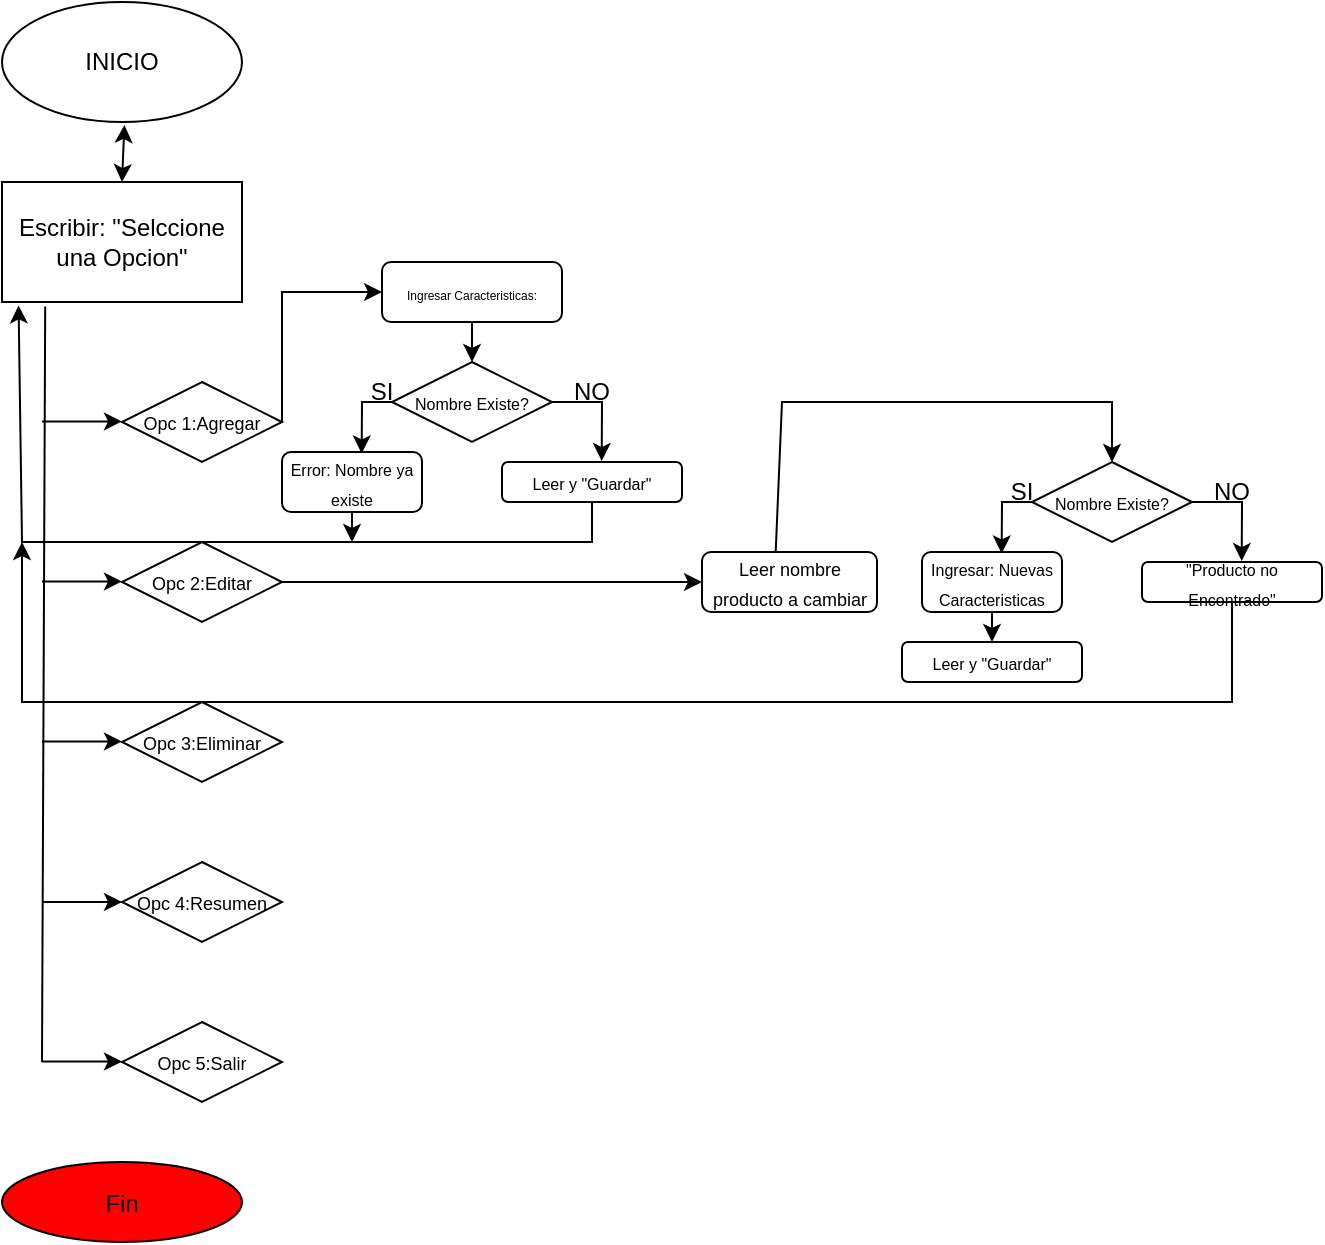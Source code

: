 <mxfile version="24.9.0">
  <diagram name="Página-1" id="0ekzHU6izNQ0DcV8A5S5">
    <mxGraphModel dx="819" dy="432" grid="1" gridSize="10" guides="1" tooltips="1" connect="1" arrows="1" fold="1" page="1" pageScale="1" pageWidth="827" pageHeight="1169" math="0" shadow="0">
      <root>
        <mxCell id="0" />
        <mxCell id="1" parent="0" />
        <mxCell id="WuoT_bfYGDwhzo_1uAU9-14" value="" style="endArrow=classic;startArrow=classic;html=1;rounded=0;entryX=0.51;entryY=1.024;entryDx=0;entryDy=0;exitX=0.5;exitY=0;exitDx=0;exitDy=0;entryPerimeter=0;" edge="1" parent="1" source="WuoT_bfYGDwhzo_1uAU9-16" target="WuoT_bfYGDwhzo_1uAU9-15">
          <mxGeometry width="50" height="50" relative="1" as="geometry">
            <mxPoint x="159.64" y="127.48" as="sourcePoint" />
            <mxPoint x="160.36" y="90" as="targetPoint" />
          </mxGeometry>
        </mxCell>
        <mxCell id="WuoT_bfYGDwhzo_1uAU9-15" value="INICIO" style="ellipse;whiteSpace=wrap;html=1;" vertex="1" parent="1">
          <mxGeometry x="20" y="10" width="120" height="60" as="geometry" />
        </mxCell>
        <mxCell id="WuoT_bfYGDwhzo_1uAU9-16" value="Escribir: &quot;Selccione&lt;div&gt;una Opcion&quot;&lt;/div&gt;" style="rounded=0;whiteSpace=wrap;html=1;" vertex="1" parent="1">
          <mxGeometry x="20" y="100" width="120" height="60" as="geometry" />
        </mxCell>
        <mxCell id="WuoT_bfYGDwhzo_1uAU9-17" value="&lt;font style=&quot;font-size: 9px;&quot;&gt;Opc 1:Agregar&lt;/font&gt;" style="rhombus;whiteSpace=wrap;html=1;" vertex="1" parent="1">
          <mxGeometry x="80" y="200" width="80" height="40" as="geometry" />
        </mxCell>
        <mxCell id="WuoT_bfYGDwhzo_1uAU9-18" value="&lt;span style=&quot;font-size: 9px;&quot;&gt;Opc 2:Editar&lt;/span&gt;" style="rhombus;whiteSpace=wrap;html=1;" vertex="1" parent="1">
          <mxGeometry x="80" y="280" width="80" height="40" as="geometry" />
        </mxCell>
        <mxCell id="WuoT_bfYGDwhzo_1uAU9-19" value="&lt;span style=&quot;font-size: 9px;&quot;&gt;Opc 3:Eliminar&lt;/span&gt;" style="rhombus;whiteSpace=wrap;html=1;" vertex="1" parent="1">
          <mxGeometry x="80" y="360" width="80" height="40" as="geometry" />
        </mxCell>
        <mxCell id="WuoT_bfYGDwhzo_1uAU9-20" value="&lt;span style=&quot;font-size: 9px;&quot;&gt;Opc 4:Resumen&lt;/span&gt;" style="rhombus;whiteSpace=wrap;html=1;" vertex="1" parent="1">
          <mxGeometry x="80" y="440" width="80" height="40" as="geometry" />
        </mxCell>
        <mxCell id="WuoT_bfYGDwhzo_1uAU9-24" value="" style="endArrow=none;html=1;rounded=0;entryX=0.18;entryY=1.038;entryDx=0;entryDy=0;entryPerimeter=0;" edge="1" parent="1" target="WuoT_bfYGDwhzo_1uAU9-16">
          <mxGeometry width="50" height="50" relative="1" as="geometry">
            <mxPoint x="40" y="540" as="sourcePoint" />
            <mxPoint x="60" y="210" as="targetPoint" />
          </mxGeometry>
        </mxCell>
        <mxCell id="WuoT_bfYGDwhzo_1uAU9-25" value="" style="endArrow=classic;html=1;rounded=0;entryX=0;entryY=0.5;entryDx=0;entryDy=0;" edge="1" parent="1" target="WuoT_bfYGDwhzo_1uAU9-20">
          <mxGeometry width="50" height="50" relative="1" as="geometry">
            <mxPoint x="40" y="460" as="sourcePoint" />
            <mxPoint x="90" y="420" as="targetPoint" />
          </mxGeometry>
        </mxCell>
        <mxCell id="WuoT_bfYGDwhzo_1uAU9-26" value="" style="endArrow=classic;html=1;rounded=0;entryX=0;entryY=0.5;entryDx=0;entryDy=0;" edge="1" parent="1">
          <mxGeometry width="50" height="50" relative="1" as="geometry">
            <mxPoint x="40" y="379.71" as="sourcePoint" />
            <mxPoint x="80" y="379.71" as="targetPoint" />
          </mxGeometry>
        </mxCell>
        <mxCell id="WuoT_bfYGDwhzo_1uAU9-27" value="" style="endArrow=classic;html=1;rounded=0;entryX=0;entryY=0.5;entryDx=0;entryDy=0;" edge="1" parent="1">
          <mxGeometry width="50" height="50" relative="1" as="geometry">
            <mxPoint x="40" y="299.71" as="sourcePoint" />
            <mxPoint x="80" y="299.71" as="targetPoint" />
          </mxGeometry>
        </mxCell>
        <mxCell id="WuoT_bfYGDwhzo_1uAU9-28" value="" style="endArrow=classic;html=1;rounded=0;entryX=0;entryY=0.5;entryDx=0;entryDy=0;" edge="1" parent="1">
          <mxGeometry width="50" height="50" relative="1" as="geometry">
            <mxPoint x="40" y="219.71" as="sourcePoint" />
            <mxPoint x="80" y="219.71" as="targetPoint" />
          </mxGeometry>
        </mxCell>
        <mxCell id="WuoT_bfYGDwhzo_1uAU9-36" value="Fin" style="ellipse;fillColor=red;strokeColor=black" vertex="1" parent="1">
          <mxGeometry x="20" y="590" width="120" height="40" as="geometry" />
        </mxCell>
        <mxCell id="WuoT_bfYGDwhzo_1uAU9-43" value="&lt;span style=&quot;font-size: 9px;&quot;&gt;Opc 5:Salir&lt;/span&gt;" style="rhombus;whiteSpace=wrap;html=1;" vertex="1" parent="1">
          <mxGeometry x="80" y="520" width="80" height="40" as="geometry" />
        </mxCell>
        <mxCell id="WuoT_bfYGDwhzo_1uAU9-44" value="" style="endArrow=classic;html=1;rounded=0;entryX=0;entryY=0.5;entryDx=0;entryDy=0;" edge="1" parent="1">
          <mxGeometry width="50" height="50" relative="1" as="geometry">
            <mxPoint x="40" y="539.76" as="sourcePoint" />
            <mxPoint x="80" y="539.76" as="targetPoint" />
          </mxGeometry>
        </mxCell>
        <mxCell id="WuoT_bfYGDwhzo_1uAU9-45" value="&lt;span style=&quot;font-size: 6px;&quot;&gt;Ingresar Caracteristicas:&lt;/span&gt;" style="rounded=1;whiteSpace=wrap;html=1;" vertex="1" parent="1">
          <mxGeometry x="210" y="140" width="90" height="30" as="geometry" />
        </mxCell>
        <mxCell id="WuoT_bfYGDwhzo_1uAU9-46" value="" style="endArrow=classic;html=1;rounded=0;exitX=1;exitY=0.5;exitDx=0;exitDy=0;entryX=0;entryY=0.5;entryDx=0;entryDy=0;" edge="1" parent="1" source="WuoT_bfYGDwhzo_1uAU9-17" target="WuoT_bfYGDwhzo_1uAU9-45">
          <mxGeometry width="50" height="50" relative="1" as="geometry">
            <mxPoint x="230" y="220" as="sourcePoint" />
            <mxPoint x="280" y="170" as="targetPoint" />
            <Array as="points">
              <mxPoint x="160" y="155" />
            </Array>
          </mxGeometry>
        </mxCell>
        <mxCell id="WuoT_bfYGDwhzo_1uAU9-47" value="&lt;font style=&quot;font-size: 8px;&quot;&gt;Leer y &quot;Guardar&quot;&lt;/font&gt;" style="rounded=1;whiteSpace=wrap;html=1;" vertex="1" parent="1">
          <mxGeometry x="270" y="240" width="90" height="20" as="geometry" />
        </mxCell>
        <mxCell id="WuoT_bfYGDwhzo_1uAU9-48" value="" style="endArrow=classic;html=1;rounded=0;exitX=0.5;exitY=1;exitDx=0;exitDy=0;entryX=0.5;entryY=0;entryDx=0;entryDy=0;" edge="1" parent="1" source="WuoT_bfYGDwhzo_1uAU9-45" target="WuoT_bfYGDwhzo_1uAU9-49">
          <mxGeometry width="50" height="50" relative="1" as="geometry">
            <mxPoint x="215" y="200" as="sourcePoint" />
            <mxPoint x="315" y="190" as="targetPoint" />
          </mxGeometry>
        </mxCell>
        <mxCell id="WuoT_bfYGDwhzo_1uAU9-49" value="&lt;font style=&quot;font-size: 8px;&quot;&gt;Nombre Existe?&lt;/font&gt;" style="rhombus;whiteSpace=wrap;html=1;" vertex="1" parent="1">
          <mxGeometry x="215" y="190" width="80" height="40" as="geometry" />
        </mxCell>
        <mxCell id="WuoT_bfYGDwhzo_1uAU9-50" value="" style="endArrow=classic;html=1;rounded=0;exitX=1;exitY=0.5;exitDx=0;exitDy=0;entryX=0.554;entryY=-0.024;entryDx=0;entryDy=0;entryPerimeter=0;" edge="1" parent="1" source="WuoT_bfYGDwhzo_1uAU9-49" target="WuoT_bfYGDwhzo_1uAU9-47">
          <mxGeometry width="50" height="50" relative="1" as="geometry">
            <mxPoint x="300" y="230" as="sourcePoint" />
            <mxPoint x="350" y="180" as="targetPoint" />
            <Array as="points">
              <mxPoint x="320" y="210" />
            </Array>
          </mxGeometry>
        </mxCell>
        <mxCell id="WuoT_bfYGDwhzo_1uAU9-52" value="NO" style="text;html=1;align=center;verticalAlign=middle;whiteSpace=wrap;rounded=0;" vertex="1" parent="1">
          <mxGeometry x="285" y="190" width="60" height="30" as="geometry" />
        </mxCell>
        <mxCell id="WuoT_bfYGDwhzo_1uAU9-54" value="" style="endArrow=classic;html=1;rounded=0;exitX=0;exitY=0.5;exitDx=0;exitDy=0;entryX=0.569;entryY=0.024;entryDx=0;entryDy=0;entryPerimeter=0;" edge="1" parent="1" source="WuoT_bfYGDwhzo_1uAU9-49" target="WuoT_bfYGDwhzo_1uAU9-56">
          <mxGeometry width="50" height="50" relative="1" as="geometry">
            <mxPoint x="180" y="280" as="sourcePoint" />
            <mxPoint x="200" y="230" as="targetPoint" />
            <Array as="points">
              <mxPoint x="200" y="210" />
            </Array>
          </mxGeometry>
        </mxCell>
        <mxCell id="WuoT_bfYGDwhzo_1uAU9-56" value="&lt;font style=&quot;font-size: 8px;&quot;&gt;Error: Nombre ya existe&lt;/font&gt;" style="rounded=1;whiteSpace=wrap;html=1;" vertex="1" parent="1">
          <mxGeometry x="160" y="235" width="70" height="30" as="geometry" />
        </mxCell>
        <mxCell id="WuoT_bfYGDwhzo_1uAU9-58" value="SI" style="text;html=1;align=center;verticalAlign=middle;whiteSpace=wrap;rounded=0;" vertex="1" parent="1">
          <mxGeometry x="180" y="190" width="60" height="30" as="geometry" />
        </mxCell>
        <mxCell id="WuoT_bfYGDwhzo_1uAU9-59" value="&lt;font style=&quot;font-size: 9px;&quot;&gt;Leer nombre producto a cambiar&lt;/font&gt;" style="rounded=1;whiteSpace=wrap;html=1;" vertex="1" parent="1">
          <mxGeometry x="370" y="285" width="87.5" height="30" as="geometry" />
        </mxCell>
        <mxCell id="WuoT_bfYGDwhzo_1uAU9-60" value="" style="endArrow=classic;html=1;rounded=0;exitX=1;exitY=0.5;exitDx=0;exitDy=0;entryX=0;entryY=0.5;entryDx=0;entryDy=0;" edge="1" parent="1" source="WuoT_bfYGDwhzo_1uAU9-18" target="WuoT_bfYGDwhzo_1uAU9-59">
          <mxGeometry width="50" height="50" relative="1" as="geometry">
            <mxPoint x="140" y="365" as="sourcePoint" />
            <mxPoint x="190" y="315" as="targetPoint" />
          </mxGeometry>
        </mxCell>
        <mxCell id="WuoT_bfYGDwhzo_1uAU9-63" value="" style="endArrow=classic;html=1;rounded=0;exitX=0.5;exitY=1;exitDx=0;exitDy=0;entryX=0.069;entryY=1.029;entryDx=0;entryDy=0;entryPerimeter=0;" edge="1" parent="1" source="WuoT_bfYGDwhzo_1uAU9-47" target="WuoT_bfYGDwhzo_1uAU9-16">
          <mxGeometry width="50" height="50" relative="1" as="geometry">
            <mxPoint x="280" y="325" as="sourcePoint" />
            <mxPoint x="340" y="119.31" as="targetPoint" />
            <Array as="points">
              <mxPoint x="315" y="280" />
              <mxPoint x="30" y="280" />
            </Array>
          </mxGeometry>
        </mxCell>
        <mxCell id="WuoT_bfYGDwhzo_1uAU9-67" value="&lt;span style=&quot;font-size: 8px;&quot;&gt;&quot;Producto no Encontrado&quot;&lt;/span&gt;" style="rounded=1;whiteSpace=wrap;html=1;" vertex="1" parent="1">
          <mxGeometry x="590" y="290" width="90" height="20" as="geometry" />
        </mxCell>
        <mxCell id="WuoT_bfYGDwhzo_1uAU9-69" value="&lt;font style=&quot;font-size: 8px;&quot;&gt;Nombre Existe?&lt;/font&gt;" style="rhombus;whiteSpace=wrap;html=1;" vertex="1" parent="1">
          <mxGeometry x="535" y="240" width="80" height="40" as="geometry" />
        </mxCell>
        <mxCell id="WuoT_bfYGDwhzo_1uAU9-70" value="" style="endArrow=classic;html=1;rounded=0;exitX=1;exitY=0.5;exitDx=0;exitDy=0;entryX=0.554;entryY=-0.024;entryDx=0;entryDy=0;entryPerimeter=0;" edge="1" parent="1" source="WuoT_bfYGDwhzo_1uAU9-69" target="WuoT_bfYGDwhzo_1uAU9-67">
          <mxGeometry width="50" height="50" relative="1" as="geometry">
            <mxPoint x="620" y="280" as="sourcePoint" />
            <mxPoint x="670" y="230" as="targetPoint" />
            <Array as="points">
              <mxPoint x="640" y="260" />
            </Array>
          </mxGeometry>
        </mxCell>
        <mxCell id="WuoT_bfYGDwhzo_1uAU9-71" value="NO" style="text;html=1;align=center;verticalAlign=middle;whiteSpace=wrap;rounded=0;" vertex="1" parent="1">
          <mxGeometry x="605" y="240" width="60" height="30" as="geometry" />
        </mxCell>
        <mxCell id="WuoT_bfYGDwhzo_1uAU9-72" value="" style="endArrow=classic;html=1;rounded=0;exitX=0;exitY=0.5;exitDx=0;exitDy=0;entryX=0.569;entryY=0.024;entryDx=0;entryDy=0;entryPerimeter=0;" edge="1" parent="1" source="WuoT_bfYGDwhzo_1uAU9-69" target="WuoT_bfYGDwhzo_1uAU9-73">
          <mxGeometry width="50" height="50" relative="1" as="geometry">
            <mxPoint x="500" y="330" as="sourcePoint" />
            <mxPoint x="520" y="280" as="targetPoint" />
            <Array as="points">
              <mxPoint x="520" y="260" />
            </Array>
          </mxGeometry>
        </mxCell>
        <mxCell id="WuoT_bfYGDwhzo_1uAU9-73" value="&lt;span style=&quot;font-size: 8px;&quot;&gt;Ingresar: Nuevas&lt;/span&gt;&lt;div&gt;&lt;span style=&quot;font-size: 8px;&quot;&gt;Caracteristicas&lt;/span&gt;&lt;/div&gt;" style="rounded=1;whiteSpace=wrap;html=1;" vertex="1" parent="1">
          <mxGeometry x="480" y="285" width="70" height="30" as="geometry" />
        </mxCell>
        <mxCell id="WuoT_bfYGDwhzo_1uAU9-74" value="SI" style="text;html=1;align=center;verticalAlign=middle;whiteSpace=wrap;rounded=0;" vertex="1" parent="1">
          <mxGeometry x="500" y="240" width="60" height="30" as="geometry" />
        </mxCell>
        <mxCell id="WuoT_bfYGDwhzo_1uAU9-76" value="" style="endArrow=classic;html=1;rounded=0;exitX=0.421;exitY=0.007;exitDx=0;exitDy=0;exitPerimeter=0;entryX=0.5;entryY=0;entryDx=0;entryDy=0;" edge="1" parent="1" source="WuoT_bfYGDwhzo_1uAU9-59" target="WuoT_bfYGDwhzo_1uAU9-69">
          <mxGeometry width="50" height="50" relative="1" as="geometry">
            <mxPoint x="485" y="210" as="sourcePoint" />
            <mxPoint x="535" y="160" as="targetPoint" />
            <Array as="points">
              <mxPoint x="410" y="210" />
              <mxPoint x="575" y="210" />
            </Array>
          </mxGeometry>
        </mxCell>
        <mxCell id="WuoT_bfYGDwhzo_1uAU9-78" value="&lt;font style=&quot;font-size: 8px;&quot;&gt;Leer y &quot;Guardar&quot;&lt;/font&gt;" style="rounded=1;whiteSpace=wrap;html=1;" vertex="1" parent="1">
          <mxGeometry x="470" y="330" width="90" height="20" as="geometry" />
        </mxCell>
        <mxCell id="WuoT_bfYGDwhzo_1uAU9-79" value="" style="endArrow=classic;html=1;rounded=0;exitX=0.5;exitY=1;exitDx=0;exitDy=0;" edge="1" parent="1" source="WuoT_bfYGDwhzo_1uAU9-73" target="WuoT_bfYGDwhzo_1uAU9-78">
          <mxGeometry width="50" height="50" relative="1" as="geometry">
            <mxPoint x="450" y="420" as="sourcePoint" />
            <mxPoint x="500" y="370" as="targetPoint" />
          </mxGeometry>
        </mxCell>
        <mxCell id="WuoT_bfYGDwhzo_1uAU9-81" value="" style="endArrow=classic;html=1;rounded=0;exitX=0.5;exitY=1;exitDx=0;exitDy=0;" edge="1" parent="1" source="WuoT_bfYGDwhzo_1uAU9-67">
          <mxGeometry width="50" height="50" relative="1" as="geometry">
            <mxPoint x="630" y="380" as="sourcePoint" />
            <mxPoint x="30" y="280" as="targetPoint" />
            <Array as="points">
              <mxPoint x="635" y="360" />
              <mxPoint x="30" y="360" />
            </Array>
          </mxGeometry>
        </mxCell>
        <mxCell id="WuoT_bfYGDwhzo_1uAU9-85" value="" style="endArrow=classic;html=1;rounded=0;exitX=0.5;exitY=1;exitDx=0;exitDy=0;" edge="1" parent="1" source="WuoT_bfYGDwhzo_1uAU9-56">
          <mxGeometry width="50" height="50" relative="1" as="geometry">
            <mxPoint x="320" y="360" as="sourcePoint" />
            <mxPoint x="195" y="280" as="targetPoint" />
          </mxGeometry>
        </mxCell>
      </root>
    </mxGraphModel>
  </diagram>
</mxfile>
